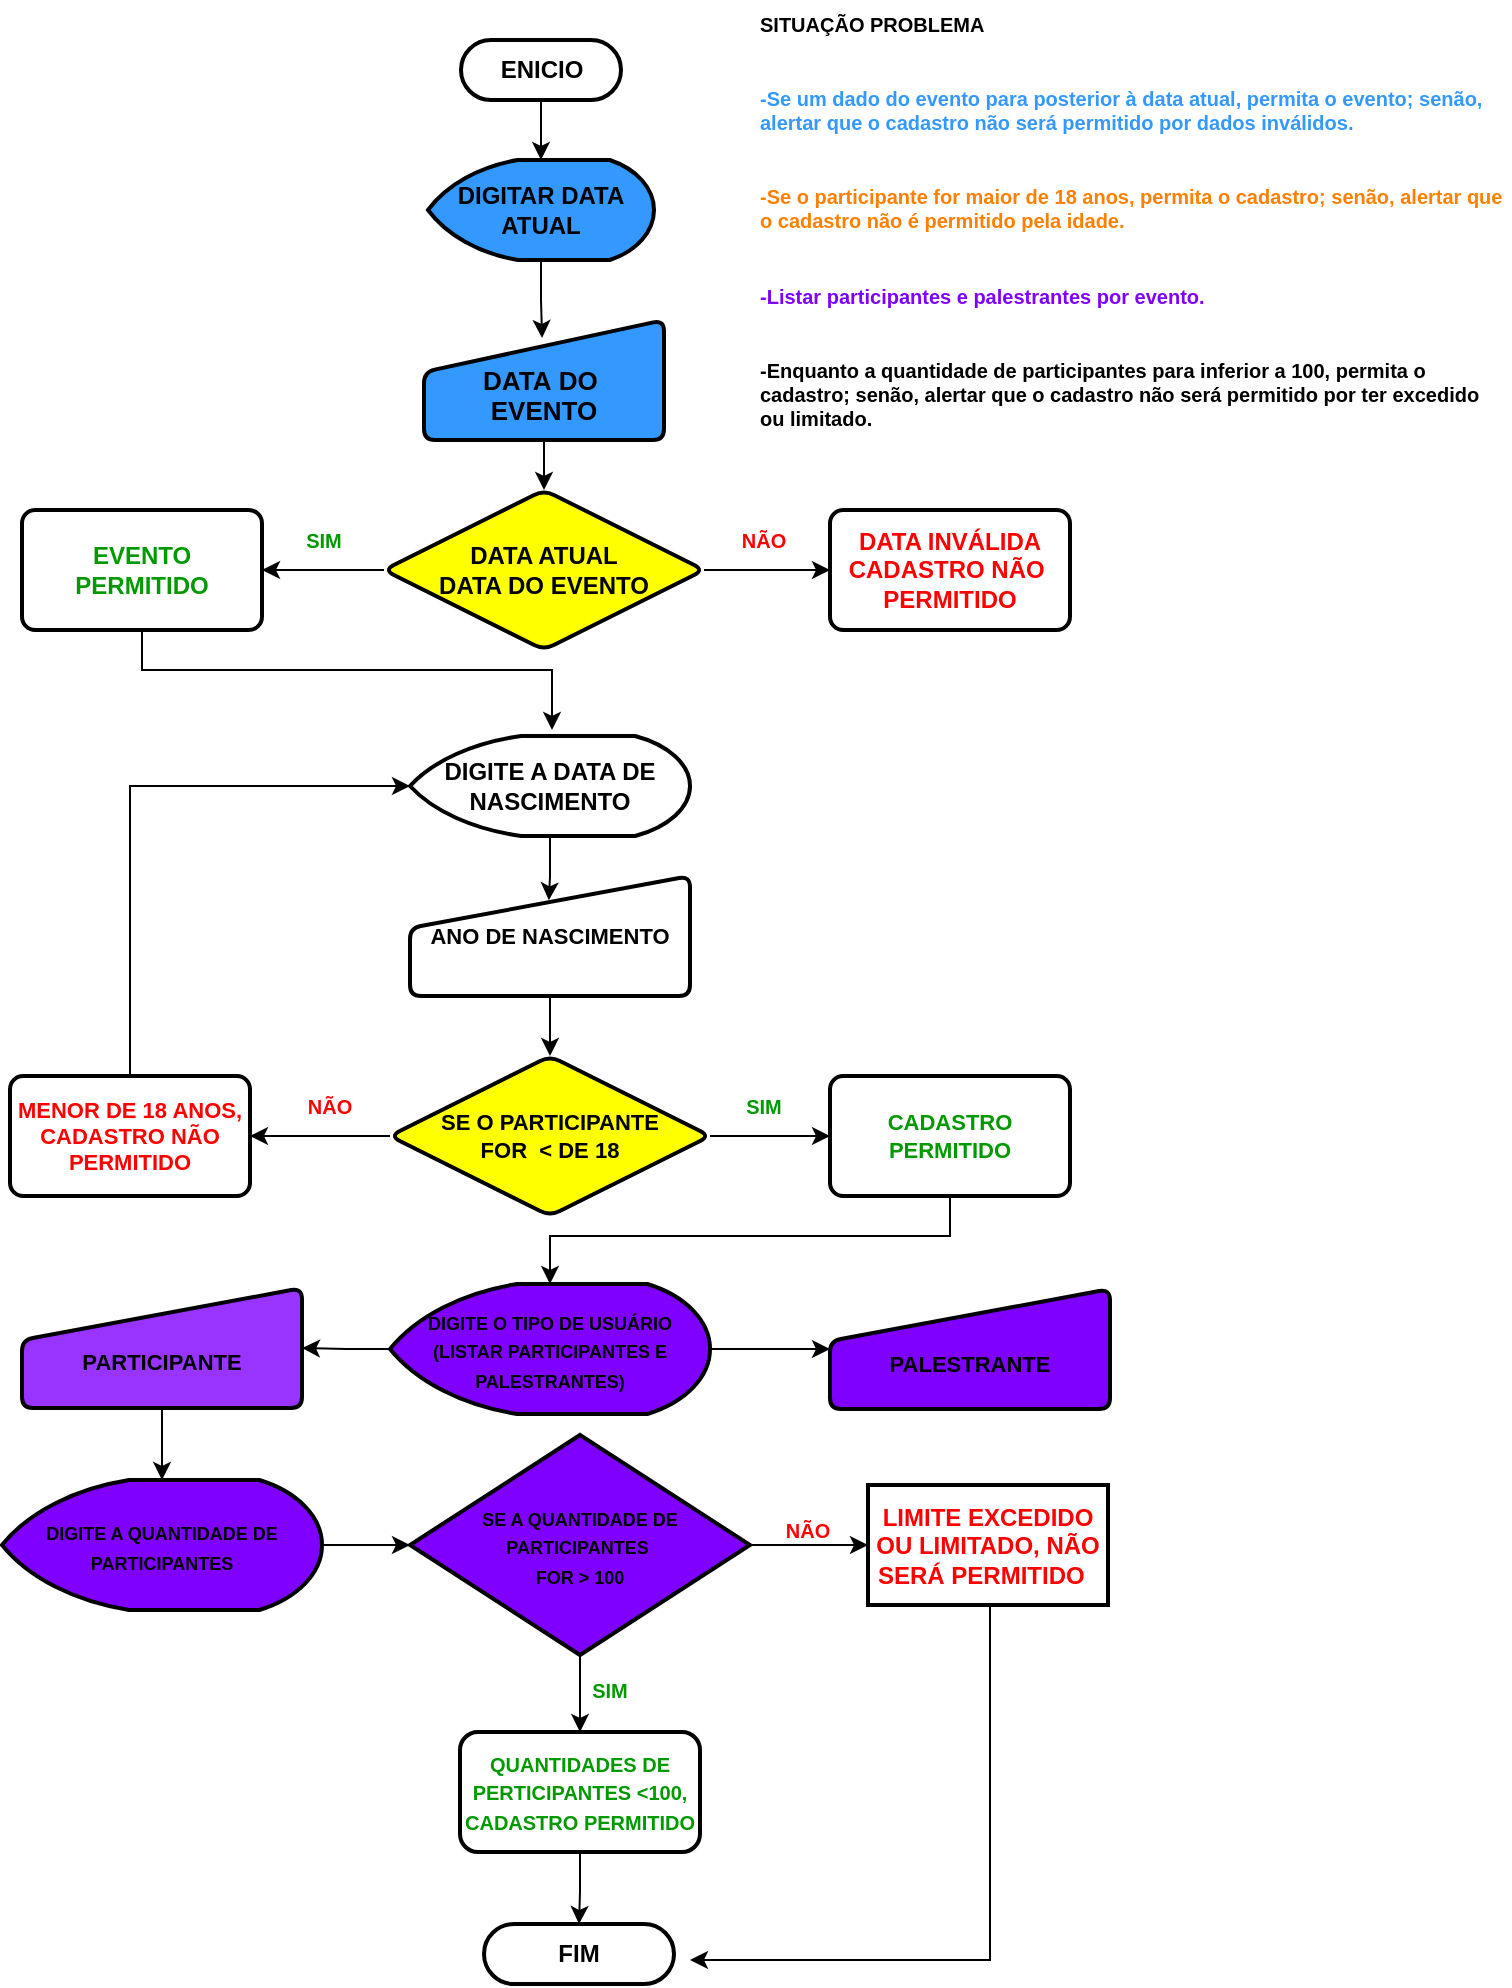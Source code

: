 <mxfile version="18.0.2" type="github"><diagram id="oSf2HBvbtsbelxfkn0QL" name="Page-1"><mxGraphModel dx="923" dy="354" grid="1" gridSize="10" guides="1" tooltips="1" connect="1" arrows="1" fold="1" page="1" pageScale="1" pageWidth="827" pageHeight="1169" math="0" shadow="0"><root><mxCell id="0"/><mxCell id="1" parent="0"/><mxCell id="YXpL3Umz4M52hD1RQ3ff-4" value="" style="edgeStyle=orthogonalEdgeStyle;rounded=0;orthogonalLoop=1;jettySize=auto;html=1;fontSize=10;" edge="1" parent="1" source="Cb8BzTVl-ipGsKaTvJ1N-3" target="Cb8BzTVl-ipGsKaTvJ1N-5"><mxGeometry relative="1" as="geometry"/></mxCell><mxCell id="Cb8BzTVl-ipGsKaTvJ1N-3" value="&lt;font style=&quot;vertical-align: inherit&quot;&gt;&lt;font style=&quot;vertical-align: inherit&quot;&gt;&lt;b&gt;ENICIO&lt;/b&gt;&lt;/font&gt;&lt;/font&gt;" style="rounded=1;whiteSpace=wrap;html=1;absoluteArcSize=1;arcSize=62;strokeWidth=2;fillColor=#FFFFFF;" parent="1" vertex="1"><mxGeometry x="285.5" y="30" width="80" height="30" as="geometry"/></mxCell><mxCell id="YXpL3Umz4M52hD1RQ3ff-5" value="" style="edgeStyle=orthogonalEdgeStyle;rounded=0;orthogonalLoop=1;jettySize=auto;html=1;fontSize=10;entryX=0.492;entryY=0.15;entryDx=0;entryDy=0;entryPerimeter=0;" edge="1" parent="1" source="Cb8BzTVl-ipGsKaTvJ1N-5" target="Cb8BzTVl-ipGsKaTvJ1N-6"><mxGeometry relative="1" as="geometry"/></mxCell><mxCell id="Cb8BzTVl-ipGsKaTvJ1N-5" value="&lt;font style=&quot;vertical-align: inherit&quot;&gt;&lt;font style=&quot;vertical-align: inherit&quot;&gt;&lt;b&gt;DIGITAR DATA ATUAL&lt;/b&gt;&lt;/font&gt;&lt;/font&gt;" style="strokeWidth=2;html=1;shape=mxgraph.flowchart.display;whiteSpace=wrap;fillColor=#3399FF;align=center;" parent="1" vertex="1"><mxGeometry x="269" y="90" width="113" height="50" as="geometry"/></mxCell><mxCell id="YXpL3Umz4M52hD1RQ3ff-7" value="" style="edgeStyle=orthogonalEdgeStyle;rounded=0;orthogonalLoop=1;jettySize=auto;html=1;fontSize=10;" edge="1" parent="1" source="Cb8BzTVl-ipGsKaTvJ1N-6" target="YXpL3Umz4M52hD1RQ3ff-6"><mxGeometry relative="1" as="geometry"/></mxCell><mxCell id="Cb8BzTVl-ipGsKaTvJ1N-6" value="&lt;div style=&quot;font-size: 13px&quot;&gt;&lt;font style=&quot;vertical-align: inherit ; font-size: 13px&quot;&gt;&lt;font style=&quot;vertical-align: inherit ; font-size: 13px&quot;&gt;&lt;b&gt;&lt;br&gt;&lt;/b&gt;&lt;/font&gt;&lt;/font&gt;&lt;/div&gt;&lt;div style=&quot;font-size: 13px&quot;&gt;&lt;font style=&quot;font-size: 13px&quot;&gt;&lt;b&gt;&lt;font style=&quot;vertical-align: inherit ; font-size: 13px&quot;&gt;&lt;font style=&quot;vertical-align: inherit ; font-size: 13px&quot;&gt;DATA&amp;nbsp;&lt;/font&gt;&lt;/font&gt;&lt;font style=&quot;vertical-align: inherit ; font-size: 13px&quot;&gt;&lt;font style=&quot;vertical-align: inherit ; font-size: 13px&quot;&gt;DO&amp;nbsp;&lt;/font&gt;&lt;/font&gt;&lt;/b&gt;&lt;/font&gt;&lt;/div&gt;&lt;font style=&quot;vertical-align: inherit ; font-size: 13px&quot;&gt;&lt;div&gt;&lt;b&gt;EVENTO&lt;/b&gt;&lt;/div&gt;&lt;/font&gt;" style="html=1;strokeWidth=2;shape=manualInput;whiteSpace=wrap;rounded=1;size=26;arcSize=11;align=center;fillColor=#3399FF;" parent="1" vertex="1"><mxGeometry x="267" y="170" width="120" height="60" as="geometry"/></mxCell><mxCell id="YXpL3Umz4M52hD1RQ3ff-3" value="&lt;h1 style=&quot;font-size: 10px;&quot;&gt;&lt;font style=&quot;vertical-align: inherit; font-size: 10px;&quot;&gt;&lt;font style=&quot;vertical-align: inherit; font-size: 10px;&quot;&gt;SITUAÇÃO PROBLEMA&lt;/font&gt;&lt;/font&gt;&lt;/h1&gt;&lt;h1 style=&quot;font-size: 10px;&quot;&gt;&lt;br style=&quot;font-size: 10px;&quot;&gt;&lt;/h1&gt;&lt;h1 style=&quot;font-size: 10px;&quot;&gt;&lt;font color=&quot;#3399ff&quot; style=&quot;vertical-align: inherit; font-size: 10px;&quot;&gt;&lt;font style=&quot;vertical-align: inherit; font-size: 10px;&quot;&gt;-Se um dado do evento para posterior à data atual, &lt;/font&gt;&lt;font style=&quot;vertical-align: inherit; font-size: 10px;&quot;&gt;permita o evento&lt;/font&gt;&lt;font style=&quot;vertical-align: inherit; font-size: 10px;&quot;&gt;; &lt;/font&gt;&lt;font style=&quot;vertical-align: inherit; font-size: 10px;&quot;&gt;senão, alertar que o cadastro não será permitido por dados inválidos.&lt;/font&gt;&lt;/font&gt;&lt;/h1&gt;&lt;h1 style=&quot;font-size: 10px;&quot;&gt;&lt;br style=&quot;font-size: 10px;&quot;&gt;&lt;/h1&gt;&lt;h1 style=&quot;font-size: 10px;&quot;&gt;&lt;font color=&quot;#ff8000&quot; style=&quot;vertical-align: inherit; font-size: 10px;&quot;&gt;&lt;font style=&quot;vertical-align: inherit; font-size: 10px;&quot;&gt;-Se o participante for maior de 18 anos, permita o cadastro; &lt;/font&gt;&lt;font style=&quot;vertical-align: inherit; font-size: 10px;&quot;&gt;senão, alertar que o cadastro não é permitido pela idade.&lt;/font&gt;&lt;/font&gt;&lt;/h1&gt;&lt;h1 style=&quot;font-size: 10px;&quot;&gt;&lt;br style=&quot;font-size: 10px;&quot;&gt;&lt;/h1&gt;&lt;h1 style=&quot;font-size: 10px;&quot;&gt;&lt;font style=&quot;vertical-align: inherit; font-size: 10px;&quot;&gt;&lt;font color=&quot;#7f00ff&quot; style=&quot;vertical-align: inherit; font-size: 10px;&quot;&gt;-Listar participantes e palestrantes por evento.&lt;/font&gt;&lt;/font&gt;&lt;/h1&gt;&lt;h1 style=&quot;font-size: 10px;&quot;&gt;&amp;nbsp;&lt;/h1&gt;&lt;h1 style=&quot;font-size: 10px;&quot;&gt;&lt;font style=&quot;vertical-align: inherit; font-size: 10px;&quot;&gt;&lt;font style=&quot;vertical-align: inherit; font-size: 10px;&quot;&gt;-Enquanto a quantidade de participantes para inferior a 100, permita o cadastro; &lt;/font&gt;&lt;font style=&quot;vertical-align: inherit; font-size: 10px;&quot;&gt;senão, alertar que o cadastro não será permitido por ter excedido ou limitado.&lt;/font&gt;&lt;/font&gt;&lt;/h1&gt;&lt;div style=&quot;font-size: 10px;&quot;&gt;&lt;br style=&quot;font-size: 10px;&quot;&gt;&lt;/div&gt;" style="text;html=1;strokeColor=none;fillColor=none;spacing=5;spacingTop=-20;whiteSpace=wrap;overflow=hidden;rounded=0;fontSize=10;" vertex="1" parent="1"><mxGeometry x="430" y="20" width="380" height="260" as="geometry"/></mxCell><mxCell id="YXpL3Umz4M52hD1RQ3ff-10" value="" style="edgeStyle=orthogonalEdgeStyle;rounded=0;orthogonalLoop=1;jettySize=auto;html=1;fontSize=10;" edge="1" parent="1" source="YXpL3Umz4M52hD1RQ3ff-6" target="YXpL3Umz4M52hD1RQ3ff-8"><mxGeometry relative="1" as="geometry"/></mxCell><mxCell id="YXpL3Umz4M52hD1RQ3ff-13" value="" style="edgeStyle=orthogonalEdgeStyle;rounded=0;orthogonalLoop=1;jettySize=auto;html=1;fontSize=10;fontColor=#009900;" edge="1" parent="1" source="YXpL3Umz4M52hD1RQ3ff-6" target="YXpL3Umz4M52hD1RQ3ff-12"><mxGeometry relative="1" as="geometry"/></mxCell><mxCell id="YXpL3Umz4M52hD1RQ3ff-6" value="&lt;b&gt;DATA ATUAL&lt;br&gt;DATA DO EVENTO&lt;/b&gt;" style="rhombus;whiteSpace=wrap;html=1;strokeWidth=2;rounded=1;arcSize=11;fillColor=#FFFF00;" vertex="1" parent="1"><mxGeometry x="247" y="255" width="160" height="80" as="geometry"/></mxCell><mxCell id="YXpL3Umz4M52hD1RQ3ff-18" style="edgeStyle=orthogonalEdgeStyle;rounded=0;orthogonalLoop=1;jettySize=auto;html=1;fontSize=10;fontColor=#FF0000;" edge="1" parent="1" source="YXpL3Umz4M52hD1RQ3ff-8"><mxGeometry relative="1" as="geometry"><mxPoint x="331" y="375" as="targetPoint"/><Array as="points"><mxPoint x="126" y="345"/><mxPoint x="331" y="345"/></Array></mxGeometry></mxCell><mxCell id="YXpL3Umz4M52hD1RQ3ff-8" value="&lt;font color=&quot;#009900&quot;&gt;&lt;b&gt;EVENTO PERMITIDO&lt;/b&gt;&lt;/font&gt;" style="whiteSpace=wrap;html=1;strokeWidth=2;rounded=1;arcSize=11;" vertex="1" parent="1"><mxGeometry x="66" y="265" width="120" height="60" as="geometry"/></mxCell><mxCell id="YXpL3Umz4M52hD1RQ3ff-11" value="SIM" style="text;html=1;strokeColor=none;fillColor=none;align=center;verticalAlign=middle;whiteSpace=wrap;rounded=0;fontSize=10;fontStyle=1;fontColor=#009900;" vertex="1" parent="1"><mxGeometry x="187" y="265" width="60" height="30" as="geometry"/></mxCell><mxCell id="YXpL3Umz4M52hD1RQ3ff-12" value="&lt;b&gt;&lt;font color=&quot;#ff0000&quot;&gt;DATA INVÁLIDA&lt;br&gt;CADASTRO NÃO&amp;nbsp;&lt;br&gt;PERMITIDO&lt;/font&gt;&lt;/b&gt;" style="whiteSpace=wrap;html=1;strokeWidth=2;rounded=1;arcSize=11;" vertex="1" parent="1"><mxGeometry x="470" y="265" width="120" height="60" as="geometry"/></mxCell><mxCell id="YXpL3Umz4M52hD1RQ3ff-14" value="NÃO" style="text;html=1;strokeColor=none;fillColor=none;align=center;verticalAlign=middle;whiteSpace=wrap;rounded=0;fontSize=10;fontStyle=1;fontColor=#FF0000;" vertex="1" parent="1"><mxGeometry x="407" y="265" width="60" height="30" as="geometry"/></mxCell><mxCell id="YXpL3Umz4M52hD1RQ3ff-21" value="" style="edgeStyle=orthogonalEdgeStyle;rounded=0;orthogonalLoop=1;jettySize=auto;html=1;fontSize=10;fontColor=#FF0000;entryX=0.496;entryY=0.203;entryDx=0;entryDy=0;entryPerimeter=0;" edge="1" parent="1" source="YXpL3Umz4M52hD1RQ3ff-17" target="YXpL3Umz4M52hD1RQ3ff-20"><mxGeometry relative="1" as="geometry"/></mxCell><mxCell id="YXpL3Umz4M52hD1RQ3ff-17" value="&lt;font style=&quot;vertical-align: inherit&quot;&gt;&lt;font style=&quot;vertical-align: inherit&quot;&gt;&lt;b&gt;DIGITE A DATA DE NASCIMENTO&lt;/b&gt;&lt;/font&gt;&lt;/font&gt;" style="strokeWidth=2;html=1;shape=mxgraph.flowchart.display;whiteSpace=wrap;fillColor=#FFFFFF;" vertex="1" parent="1"><mxGeometry x="260" y="378" width="140" height="50" as="geometry"/></mxCell><mxCell id="YXpL3Umz4M52hD1RQ3ff-23" value="" style="edgeStyle=orthogonalEdgeStyle;rounded=0;orthogonalLoop=1;jettySize=auto;html=1;fontSize=11;fontColor=#FF0000;" edge="1" parent="1" source="YXpL3Umz4M52hD1RQ3ff-20" target="YXpL3Umz4M52hD1RQ3ff-22"><mxGeometry relative="1" as="geometry"/></mxCell><mxCell id="YXpL3Umz4M52hD1RQ3ff-20" value="&lt;div style=&quot;font-size: 11px;&quot;&gt;ANO DE NASCIMENTO&lt;/div&gt;" style="html=1;strokeWidth=2;shape=manualInput;whiteSpace=wrap;rounded=1;size=26;arcSize=11;align=center;fontSize=11;fontStyle=1;fillColor=#FFFFFF;" vertex="1" parent="1"><mxGeometry x="260" y="448" width="140" height="60" as="geometry"/></mxCell><mxCell id="YXpL3Umz4M52hD1RQ3ff-25" value="" style="edgeStyle=orthogonalEdgeStyle;rounded=0;orthogonalLoop=1;jettySize=auto;html=1;fontSize=11;fontColor=#FF0000;" edge="1" parent="1" source="YXpL3Umz4M52hD1RQ3ff-22" target="YXpL3Umz4M52hD1RQ3ff-24"><mxGeometry relative="1" as="geometry"/></mxCell><mxCell id="YXpL3Umz4M52hD1RQ3ff-30" value="" style="edgeStyle=orthogonalEdgeStyle;rounded=0;orthogonalLoop=1;jettySize=auto;html=1;fontSize=11;fontColor=#FF0000;" edge="1" parent="1" source="YXpL3Umz4M52hD1RQ3ff-22" target="YXpL3Umz4M52hD1RQ3ff-29"><mxGeometry relative="1" as="geometry"/></mxCell><mxCell id="YXpL3Umz4M52hD1RQ3ff-22" value="SE O PARTICIPANTE &lt;br&gt;FOR&amp;nbsp;&amp;nbsp;&amp;lt; DE 18" style="rhombus;whiteSpace=wrap;html=1;fontSize=11;strokeWidth=2;rounded=1;arcSize=11;fontStyle=1;fillColor=#FFFF00;" vertex="1" parent="1"><mxGeometry x="250" y="538" width="160" height="80" as="geometry"/></mxCell><mxCell id="YXpL3Umz4M52hD1RQ3ff-27" style="edgeStyle=orthogonalEdgeStyle;rounded=0;orthogonalLoop=1;jettySize=auto;html=1;entryX=0;entryY=0.5;entryDx=0;entryDy=0;entryPerimeter=0;fontSize=11;fontColor=#FF0000;exitX=0.5;exitY=0;exitDx=0;exitDy=0;" edge="1" parent="1" source="YXpL3Umz4M52hD1RQ3ff-24" target="YXpL3Umz4M52hD1RQ3ff-17"><mxGeometry relative="1" as="geometry"><mxPoint x="120" y="538" as="sourcePoint"/></mxGeometry></mxCell><mxCell id="YXpL3Umz4M52hD1RQ3ff-24" value="&lt;font color=&quot;#ff0000&quot;&gt;MENOR DE 18 ANOS, CADASTRO NÃO PERMITIDO&lt;/font&gt;" style="whiteSpace=wrap;html=1;fontSize=11;strokeWidth=2;rounded=1;arcSize=11;fontStyle=1;" vertex="1" parent="1"><mxGeometry x="60" y="548" width="120" height="60" as="geometry"/></mxCell><mxCell id="YXpL3Umz4M52hD1RQ3ff-26" value="NÃO" style="text;html=1;strokeColor=none;fillColor=none;align=center;verticalAlign=middle;whiteSpace=wrap;rounded=0;fontSize=10;fontStyle=1;fontColor=#FF0000;" vertex="1" parent="1"><mxGeometry x="190" y="548" width="60" height="30" as="geometry"/></mxCell><mxCell id="YXpL3Umz4M52hD1RQ3ff-35" style="edgeStyle=orthogonalEdgeStyle;rounded=0;orthogonalLoop=1;jettySize=auto;html=1;entryX=0.5;entryY=0;entryDx=0;entryDy=0;entryPerimeter=0;fontSize=11;fontColor=#000000;" edge="1" parent="1" source="YXpL3Umz4M52hD1RQ3ff-29" target="YXpL3Umz4M52hD1RQ3ff-32"><mxGeometry relative="1" as="geometry"><Array as="points"><mxPoint x="530" y="628"/><mxPoint x="330" y="628"/></Array></mxGeometry></mxCell><mxCell id="YXpL3Umz4M52hD1RQ3ff-29" value="&lt;font color=&quot;#009900&quot;&gt;CADASTRO PERMITIDO&lt;/font&gt;" style="whiteSpace=wrap;html=1;fontSize=11;strokeWidth=2;rounded=1;arcSize=11;fontStyle=1;" vertex="1" parent="1"><mxGeometry x="470" y="548" width="120" height="60" as="geometry"/></mxCell><mxCell id="YXpL3Umz4M52hD1RQ3ff-31" value="SIM" style="text;html=1;strokeColor=none;fillColor=none;align=center;verticalAlign=middle;whiteSpace=wrap;rounded=0;fontSize=10;fontStyle=1;fontColor=#009900;" vertex="1" parent="1"><mxGeometry x="407" y="548" width="60" height="30" as="geometry"/></mxCell><mxCell id="YXpL3Umz4M52hD1RQ3ff-37" value="" style="edgeStyle=orthogonalEdgeStyle;rounded=0;orthogonalLoop=1;jettySize=auto;html=1;fontSize=11;fontColor=#000000;" edge="1" parent="1" source="YXpL3Umz4M52hD1RQ3ff-32" target="YXpL3Umz4M52hD1RQ3ff-34"><mxGeometry relative="1" as="geometry"/></mxCell><mxCell id="YXpL3Umz4M52hD1RQ3ff-38" value="" style="edgeStyle=orthogonalEdgeStyle;rounded=0;orthogonalLoop=1;jettySize=auto;html=1;fontSize=11;fontColor=#000000;" edge="1" parent="1" source="YXpL3Umz4M52hD1RQ3ff-32" target="YXpL3Umz4M52hD1RQ3ff-36"><mxGeometry relative="1" as="geometry"/></mxCell><mxCell id="YXpL3Umz4M52hD1RQ3ff-32" value="&lt;font style=&quot;vertical-align: inherit&quot;&gt;&lt;font style=&quot;vertical-align: inherit; font-size: 9px;&quot;&gt;&lt;b style=&quot;&quot;&gt;DIGITE O TIPO DE USUÁRIO (LISTAR PARTICIPANTES E PALESTRANTES)&lt;/b&gt;&lt;/font&gt;&lt;/font&gt;" style="strokeWidth=2;html=1;shape=mxgraph.flowchart.display;whiteSpace=wrap;fillColor=#7F00FF;" vertex="1" parent="1"><mxGeometry x="250" y="652" width="160" height="65" as="geometry"/></mxCell><mxCell id="YXpL3Umz4M52hD1RQ3ff-40" value="" style="edgeStyle=orthogonalEdgeStyle;rounded=0;orthogonalLoop=1;jettySize=auto;html=1;fontSize=9;fontColor=#FF8000;" edge="1" parent="1" source="YXpL3Umz4M52hD1RQ3ff-34" target="YXpL3Umz4M52hD1RQ3ff-39"><mxGeometry relative="1" as="geometry"/></mxCell><mxCell id="YXpL3Umz4M52hD1RQ3ff-34" value="&lt;div style=&quot;font-size: 11px;&quot;&gt;&lt;br&gt;&lt;/div&gt;&lt;div style=&quot;font-size: 11px;&quot;&gt;PARTICIPANTE&lt;/div&gt;" style="html=1;strokeWidth=2;shape=manualInput;whiteSpace=wrap;rounded=1;size=26;arcSize=11;align=center;fontSize=11;fontStyle=1;fillColor=#9933FF;" vertex="1" parent="1"><mxGeometry x="66" y="654" width="140" height="60" as="geometry"/></mxCell><mxCell id="YXpL3Umz4M52hD1RQ3ff-36" value="&lt;div style=&quot;font-size: 11px;&quot;&gt;&lt;br&gt;&lt;/div&gt;&lt;div style=&quot;font-size: 11px;&quot;&gt;PALESTRANTE&lt;/div&gt;" style="html=1;strokeWidth=2;shape=manualInput;whiteSpace=wrap;rounded=1;size=26;arcSize=11;align=center;fontSize=11;fontStyle=1;fillColor=#7F00FF;" vertex="1" parent="1"><mxGeometry x="470" y="654.5" width="140" height="60" as="geometry"/></mxCell><mxCell id="YXpL3Umz4M52hD1RQ3ff-42" value="" style="edgeStyle=orthogonalEdgeStyle;rounded=0;orthogonalLoop=1;jettySize=auto;html=1;fontSize=9;fontColor=#FF8000;" edge="1" parent="1" source="YXpL3Umz4M52hD1RQ3ff-39" target="YXpL3Umz4M52hD1RQ3ff-41"><mxGeometry relative="1" as="geometry"/></mxCell><mxCell id="YXpL3Umz4M52hD1RQ3ff-39" value="&lt;font style=&quot;vertical-align: inherit&quot;&gt;&lt;font style=&quot;vertical-align: inherit; font-size: 9px;&quot;&gt;&lt;b style=&quot;&quot;&gt;DIGITE A QUANTIDADE DE PARTICIPANTES&lt;/b&gt;&lt;/font&gt;&lt;/font&gt;" style="strokeWidth=2;html=1;shape=mxgraph.flowchart.display;whiteSpace=wrap;fillColor=#7F00FF;" vertex="1" parent="1"><mxGeometry x="56" y="750" width="160" height="65" as="geometry"/></mxCell><mxCell id="YXpL3Umz4M52hD1RQ3ff-44" value="" style="edgeStyle=orthogonalEdgeStyle;rounded=0;orthogonalLoop=1;jettySize=auto;html=1;fontSize=9;fontColor=#FF8000;" edge="1" parent="1" source="YXpL3Umz4M52hD1RQ3ff-41" target="YXpL3Umz4M52hD1RQ3ff-43"><mxGeometry relative="1" as="geometry"/></mxCell><mxCell id="YXpL3Umz4M52hD1RQ3ff-50" value="" style="edgeStyle=orthogonalEdgeStyle;rounded=0;orthogonalLoop=1;jettySize=auto;html=1;fontSize=9;fontColor=#FF0000;" edge="1" parent="1" source="YXpL3Umz4M52hD1RQ3ff-41" target="YXpL3Umz4M52hD1RQ3ff-49"><mxGeometry relative="1" as="geometry"/></mxCell><mxCell id="YXpL3Umz4M52hD1RQ3ff-41" value="&lt;b&gt;&lt;font style=&quot;font-size: 9px;&quot;&gt;SE A QUANTIDADE DE PARTICIPANTES&amp;nbsp;&lt;br&gt;&amp;nbsp;FOR &amp;gt; 100&amp;nbsp;&lt;/font&gt;&lt;/b&gt;" style="rhombus;whiteSpace=wrap;html=1;fillColor=#7F00FF;strokeWidth=2;" vertex="1" parent="1"><mxGeometry x="260" y="727.5" width="170" height="110" as="geometry"/></mxCell><mxCell id="YXpL3Umz4M52hD1RQ3ff-52" style="edgeStyle=orthogonalEdgeStyle;rounded=0;orthogonalLoop=1;jettySize=auto;html=1;fontSize=10;fontColor=#009900;" edge="1" parent="1" source="YXpL3Umz4M52hD1RQ3ff-43"><mxGeometry relative="1" as="geometry"><mxPoint x="400" y="990" as="targetPoint"/><Array as="points"><mxPoint x="550" y="990"/><mxPoint x="400" y="990"/></Array></mxGeometry></mxCell><mxCell id="YXpL3Umz4M52hD1RQ3ff-43" value="&lt;b&gt;&lt;font color=&quot;#ff0000&quot;&gt;LIMITE EXCEDIDO OU LIMITADO, NÃO SERÁ PERMITIDO&amp;nbsp;&amp;nbsp;&lt;/font&gt;&lt;/b&gt;" style="whiteSpace=wrap;html=1;fillColor=#FFFFFF;strokeWidth=2;" vertex="1" parent="1"><mxGeometry x="489" y="752.5" width="120" height="60" as="geometry"/></mxCell><mxCell id="YXpL3Umz4M52hD1RQ3ff-45" value="NÃO" style="text;html=1;strokeColor=none;fillColor=none;align=center;verticalAlign=middle;whiteSpace=wrap;rounded=0;fontSize=10;fontStyle=1;fontColor=#FF0000;" vertex="1" parent="1"><mxGeometry x="429" y="760" width="60" height="30" as="geometry"/></mxCell><mxCell id="YXpL3Umz4M52hD1RQ3ff-54" value="" style="edgeStyle=orthogonalEdgeStyle;rounded=0;orthogonalLoop=1;jettySize=auto;html=1;fontSize=10;fontColor=#009900;" edge="1" parent="1" source="YXpL3Umz4M52hD1RQ3ff-49" target="YXpL3Umz4M52hD1RQ3ff-53"><mxGeometry relative="1" as="geometry"/></mxCell><mxCell id="YXpL3Umz4M52hD1RQ3ff-49" value="&lt;font style=&quot;font-size: 10px;&quot; color=&quot;#009900&quot;&gt;&lt;b&gt;QUANTIDADES DE PERTICIPANTES &amp;lt;100, CADASTRO PERMITIDO&lt;/b&gt;&lt;/font&gt;" style="rounded=1;whiteSpace=wrap;html=1;fillColor=#FFFFFF;strokeWidth=2;" vertex="1" parent="1"><mxGeometry x="285" y="876" width="120" height="60" as="geometry"/></mxCell><mxCell id="YXpL3Umz4M52hD1RQ3ff-51" value="SIM" style="text;html=1;strokeColor=none;fillColor=none;align=center;verticalAlign=middle;whiteSpace=wrap;rounded=0;fontSize=10;fontStyle=1;fontColor=#009900;" vertex="1" parent="1"><mxGeometry x="330" y="840" width="60" height="30" as="geometry"/></mxCell><mxCell id="YXpL3Umz4M52hD1RQ3ff-53" value="&lt;b&gt;FIM&lt;/b&gt;" style="whiteSpace=wrap;html=1;fillColor=#FFFFFF;rounded=1;strokeWidth=2;arcSize=50;" vertex="1" parent="1"><mxGeometry x="297" y="972" width="95" height="30" as="geometry"/></mxCell></root></mxGraphModel></diagram></mxfile>